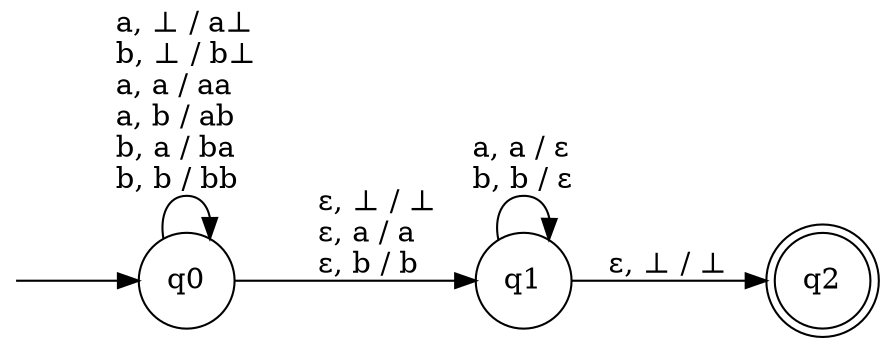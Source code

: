 digraph G {
    rankdir=LR;
	node [shape = point, color=white, fontcolor=white]; start;
	node [shape = circle, color=black, fontcolor=black];
	node [label="q0"] 0;
	node [label="q1"] 1;
	node [shape = doublecircle, label="q2"]; 2;
	
	start -> 0;
	0 -> 1 [label = "&#949;, &#8869; / &#8869;\l&#949;, a / a\l&#949;, b / b\l"];
	1 -> 2 [label = "&#949;, &#8869; / &#8869;"];
	0 -> 0 [label = "a, &#8869; / a&#8869;\lb, &#8869; / b&#8869;\la, a / aa\la, b / ab\lb, a / ba\lb, b / bb\l"];
	1 -> 1 [label = "a, a / &#949;\lb, b / &#949;\l"];
}